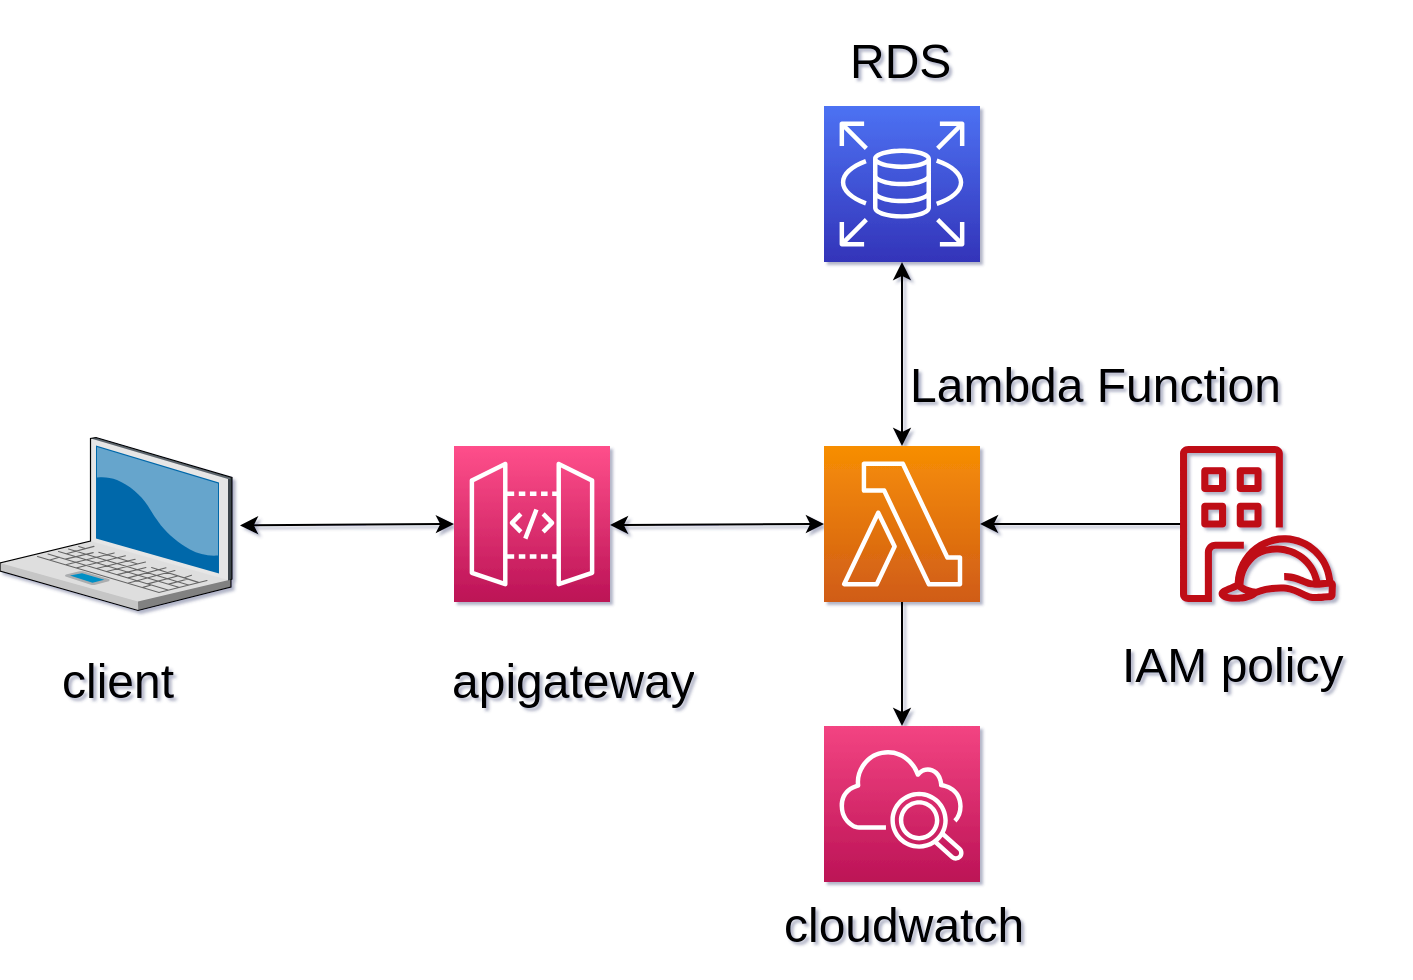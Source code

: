 <mxfile version="21.6.8" type="device">
  <diagram name="Page-1" id="S08OHtn2Fk5VEzQyKtbX">
    <mxGraphModel dx="1036" dy="614" grid="0" gridSize="10" guides="1" tooltips="1" connect="1" arrows="1" fold="1" page="0" pageScale="1" pageWidth="850" pageHeight="1100" background="none" math="0" shadow="1">
      <root>
        <mxCell id="0" />
        <mxCell id="1" parent="0" />
        <mxCell id="ooiqJRu6XuM5qRi0sdt6-2" value="" style="sketch=0;points=[[0,0,0],[0.25,0,0],[0.5,0,0],[0.75,0,0],[1,0,0],[0,1,0],[0.25,1,0],[0.5,1,0],[0.75,1,0],[1,1,0],[0,0.25,0],[0,0.5,0],[0,0.75,0],[1,0.25,0],[1,0.5,0],[1,0.75,0]];outlineConnect=0;fontColor=#232F3E;gradientColor=#4D72F3;gradientDirection=north;fillColor=#3334B9;strokeColor=#ffffff;dashed=0;verticalLabelPosition=bottom;verticalAlign=top;align=center;html=1;fontSize=12;fontStyle=0;aspect=fixed;shape=mxgraph.aws4.resourceIcon;resIcon=mxgraph.aws4.rds;" vertex="1" parent="1">
          <mxGeometry x="532" y="90" width="78" height="78" as="geometry" />
        </mxCell>
        <mxCell id="ooiqJRu6XuM5qRi0sdt6-3" value="" style="sketch=0;points=[[0,0,0],[0.25,0,0],[0.5,0,0],[0.75,0,0],[1,0,0],[0,1,0],[0.25,1,0],[0.5,1,0],[0.75,1,0],[1,1,0],[0,0.25,0],[0,0.5,0],[0,0.75,0],[1,0.25,0],[1,0.5,0],[1,0.75,0]];outlineConnect=0;fontColor=#232F3E;gradientColor=#F78E04;gradientDirection=north;fillColor=#D05C17;strokeColor=#ffffff;dashed=0;verticalLabelPosition=bottom;verticalAlign=top;align=center;html=1;fontSize=12;fontStyle=0;aspect=fixed;shape=mxgraph.aws4.resourceIcon;resIcon=mxgraph.aws4.lambda;" vertex="1" parent="1">
          <mxGeometry x="532" y="260" width="78" height="78" as="geometry" />
        </mxCell>
        <mxCell id="ooiqJRu6XuM5qRi0sdt6-4" value="" style="sketch=0;points=[[0,0,0],[0.25,0,0],[0.5,0,0],[0.75,0,0],[1,0,0],[0,1,0],[0.25,1,0],[0.5,1,0],[0.75,1,0],[1,1,0],[0,0.25,0],[0,0.5,0],[0,0.75,0],[1,0.25,0],[1,0.5,0],[1,0.75,0]];outlineConnect=0;fontColor=#232F3E;gradientColor=#FF4F8B;gradientDirection=north;fillColor=#BC1356;strokeColor=#ffffff;dashed=0;verticalLabelPosition=bottom;verticalAlign=top;align=center;html=1;fontSize=12;fontStyle=0;aspect=fixed;shape=mxgraph.aws4.resourceIcon;resIcon=mxgraph.aws4.api_gateway;" vertex="1" parent="1">
          <mxGeometry x="347" y="260" width="78" height="78" as="geometry" />
        </mxCell>
        <mxCell id="ooiqJRu6XuM5qRi0sdt6-5" value="" style="sketch=0;points=[[0,0,0],[0.25,0,0],[0.5,0,0],[0.75,0,0],[1,0,0],[0,1,0],[0.25,1,0],[0.5,1,0],[0.75,1,0],[1,1,0],[0,0.25,0],[0,0.5,0],[0,0.75,0],[1,0.25,0],[1,0.5,0],[1,0.75,0]];points=[[0,0,0],[0.25,0,0],[0.5,0,0],[0.75,0,0],[1,0,0],[0,1,0],[0.25,1,0],[0.5,1,0],[0.75,1,0],[1,1,0],[0,0.25,0],[0,0.5,0],[0,0.75,0],[1,0.25,0],[1,0.5,0],[1,0.75,0]];outlineConnect=0;fontColor=#232F3E;gradientColor=#F34482;gradientDirection=north;fillColor=#BC1356;strokeColor=#ffffff;dashed=0;verticalLabelPosition=bottom;verticalAlign=top;align=center;html=1;fontSize=12;fontStyle=0;aspect=fixed;shape=mxgraph.aws4.resourceIcon;resIcon=mxgraph.aws4.cloudwatch_2;" vertex="1" parent="1">
          <mxGeometry x="532" y="400" width="78" height="78" as="geometry" />
        </mxCell>
        <mxCell id="ooiqJRu6XuM5qRi0sdt6-6" value="" style="sketch=0;outlineConnect=0;fontColor=#232F3E;gradientColor=none;fillColor=#BF0816;strokeColor=none;dashed=0;verticalLabelPosition=bottom;verticalAlign=top;align=center;html=1;fontSize=12;fontStyle=0;aspect=fixed;pointerEvents=1;shape=mxgraph.aws4.identity_access_management_iam_roles_anywhere;" vertex="1" parent="1">
          <mxGeometry x="710" y="260" width="78" height="78" as="geometry" />
        </mxCell>
        <mxCell id="ooiqJRu6XuM5qRi0sdt6-7" value="" style="endArrow=classic;startArrow=classic;html=1;rounded=0;entryX=0;entryY=0.5;entryDx=0;entryDy=0;entryPerimeter=0;" edge="1" parent="1" target="ooiqJRu6XuM5qRi0sdt6-4">
          <mxGeometry width="50" height="50" relative="1" as="geometry">
            <mxPoint x="240" y="299.704" as="sourcePoint" />
            <mxPoint x="350" y="310" as="targetPoint" />
          </mxGeometry>
        </mxCell>
        <mxCell id="ooiqJRu6XuM5qRi0sdt6-8" value="" style="endArrow=classic;startArrow=classic;html=1;rounded=0;entryX=0;entryY=0.5;entryDx=0;entryDy=0;entryPerimeter=0;" edge="1" parent="1" target="ooiqJRu6XuM5qRi0sdt6-3">
          <mxGeometry width="50" height="50" relative="1" as="geometry">
            <mxPoint x="425" y="299.5" as="sourcePoint" />
            <mxPoint x="522" y="298.5" as="targetPoint" />
          </mxGeometry>
        </mxCell>
        <mxCell id="ooiqJRu6XuM5qRi0sdt6-11" value="" style="endArrow=classic;startArrow=classic;html=1;rounded=0;entryX=0.5;entryY=1;entryDx=0;entryDy=0;entryPerimeter=0;exitX=0.5;exitY=0;exitDx=0;exitDy=0;exitPerimeter=0;" edge="1" parent="1" source="ooiqJRu6XuM5qRi0sdt6-3" target="ooiqJRu6XuM5qRi0sdt6-2">
          <mxGeometry width="50" height="50" relative="1" as="geometry">
            <mxPoint x="510" y="221" as="sourcePoint" />
            <mxPoint x="607" y="220" as="targetPoint" />
          </mxGeometry>
        </mxCell>
        <mxCell id="ooiqJRu6XuM5qRi0sdt6-12" value="" style="endArrow=classic;html=1;rounded=0;entryX=1;entryY=0.5;entryDx=0;entryDy=0;entryPerimeter=0;" edge="1" parent="1" source="ooiqJRu6XuM5qRi0sdt6-6" target="ooiqJRu6XuM5qRi0sdt6-3">
          <mxGeometry width="50" height="50" relative="1" as="geometry">
            <mxPoint x="420" y="290" as="sourcePoint" />
            <mxPoint x="470" y="240" as="targetPoint" />
          </mxGeometry>
        </mxCell>
        <mxCell id="ooiqJRu6XuM5qRi0sdt6-13" value="" style="endArrow=classic;html=1;rounded=0;entryX=0.5;entryY=0;entryDx=0;entryDy=0;entryPerimeter=0;exitX=0.5;exitY=1;exitDx=0;exitDy=0;exitPerimeter=0;" edge="1" parent="1" source="ooiqJRu6XuM5qRi0sdt6-3" target="ooiqJRu6XuM5qRi0sdt6-5">
          <mxGeometry width="50" height="50" relative="1" as="geometry">
            <mxPoint x="720" y="309" as="sourcePoint" />
            <mxPoint x="620" y="309" as="targetPoint" />
          </mxGeometry>
        </mxCell>
        <mxCell id="ooiqJRu6XuM5qRi0sdt6-15" value="" style="verticalLabelPosition=bottom;sketch=0;aspect=fixed;html=1;verticalAlign=top;strokeColor=none;align=center;outlineConnect=0;shape=mxgraph.citrix.laptop_2;" vertex="1" parent="1">
          <mxGeometry x="120" y="255.75" width="116" height="86.5" as="geometry" />
        </mxCell>
        <mxCell id="ooiqJRu6XuM5qRi0sdt6-17" value="&lt;h1&gt;&lt;span style=&quot;font-weight: normal;&quot;&gt;client&lt;/span&gt;&lt;/h1&gt;" style="text;html=1;strokeColor=none;fillColor=none;spacing=5;spacingTop=-20;whiteSpace=wrap;overflow=hidden;rounded=0;" vertex="1" parent="1">
          <mxGeometry x="146" y="357.75" width="90" height="42.25" as="geometry" />
        </mxCell>
        <mxCell id="ooiqJRu6XuM5qRi0sdt6-18" value="&lt;h1&gt;&lt;span style=&quot;font-weight: normal;&quot;&gt;apigateway&lt;/span&gt;&lt;/h1&gt;" style="text;html=1;strokeColor=none;fillColor=none;spacing=5;spacingTop=-20;whiteSpace=wrap;overflow=hidden;rounded=0;" vertex="1" parent="1">
          <mxGeometry x="341" y="357.75" width="149" height="42.25" as="geometry" />
        </mxCell>
        <mxCell id="ooiqJRu6XuM5qRi0sdt6-19" value="&lt;h1&gt;&lt;span style=&quot;font-weight: normal;&quot;&gt;RDS&lt;/span&gt;&lt;/h1&gt;" style="text;html=1;strokeColor=none;fillColor=none;spacing=5;spacingTop=-20;whiteSpace=wrap;overflow=hidden;rounded=0;" vertex="1" parent="1">
          <mxGeometry x="540" y="47.75" width="90" height="42.25" as="geometry" />
        </mxCell>
        <mxCell id="ooiqJRu6XuM5qRi0sdt6-20" value="&lt;h1&gt;&lt;span style=&quot;font-weight: normal;&quot;&gt;cloudwatch&lt;/span&gt;&lt;/h1&gt;" style="text;html=1;strokeColor=none;fillColor=none;spacing=5;spacingTop=-20;whiteSpace=wrap;overflow=hidden;rounded=0;" vertex="1" parent="1">
          <mxGeometry x="507" y="480" width="128" height="42.25" as="geometry" />
        </mxCell>
        <mxCell id="ooiqJRu6XuM5qRi0sdt6-21" value="&lt;h1&gt;&lt;span style=&quot;font-weight: normal;&quot;&gt;Lambda Function&lt;/span&gt;&lt;/h1&gt;" style="text;html=1;strokeColor=none;fillColor=none;spacing=5;spacingTop=-20;whiteSpace=wrap;overflow=hidden;rounded=0;" vertex="1" parent="1">
          <mxGeometry x="570" y="210" width="200" height="42.25" as="geometry" />
        </mxCell>
        <mxCell id="ooiqJRu6XuM5qRi0sdt6-22" value="&lt;h1&gt;&lt;span style=&quot;font-weight: normal;&quot;&gt;IAM policy&lt;/span&gt;&lt;/h1&gt;" style="text;html=1;strokeColor=none;fillColor=none;spacing=5;spacingTop=-20;whiteSpace=wrap;overflow=hidden;rounded=0;" vertex="1" parent="1">
          <mxGeometry x="676" y="350" width="146" height="42.25" as="geometry" />
        </mxCell>
      </root>
    </mxGraphModel>
  </diagram>
</mxfile>
